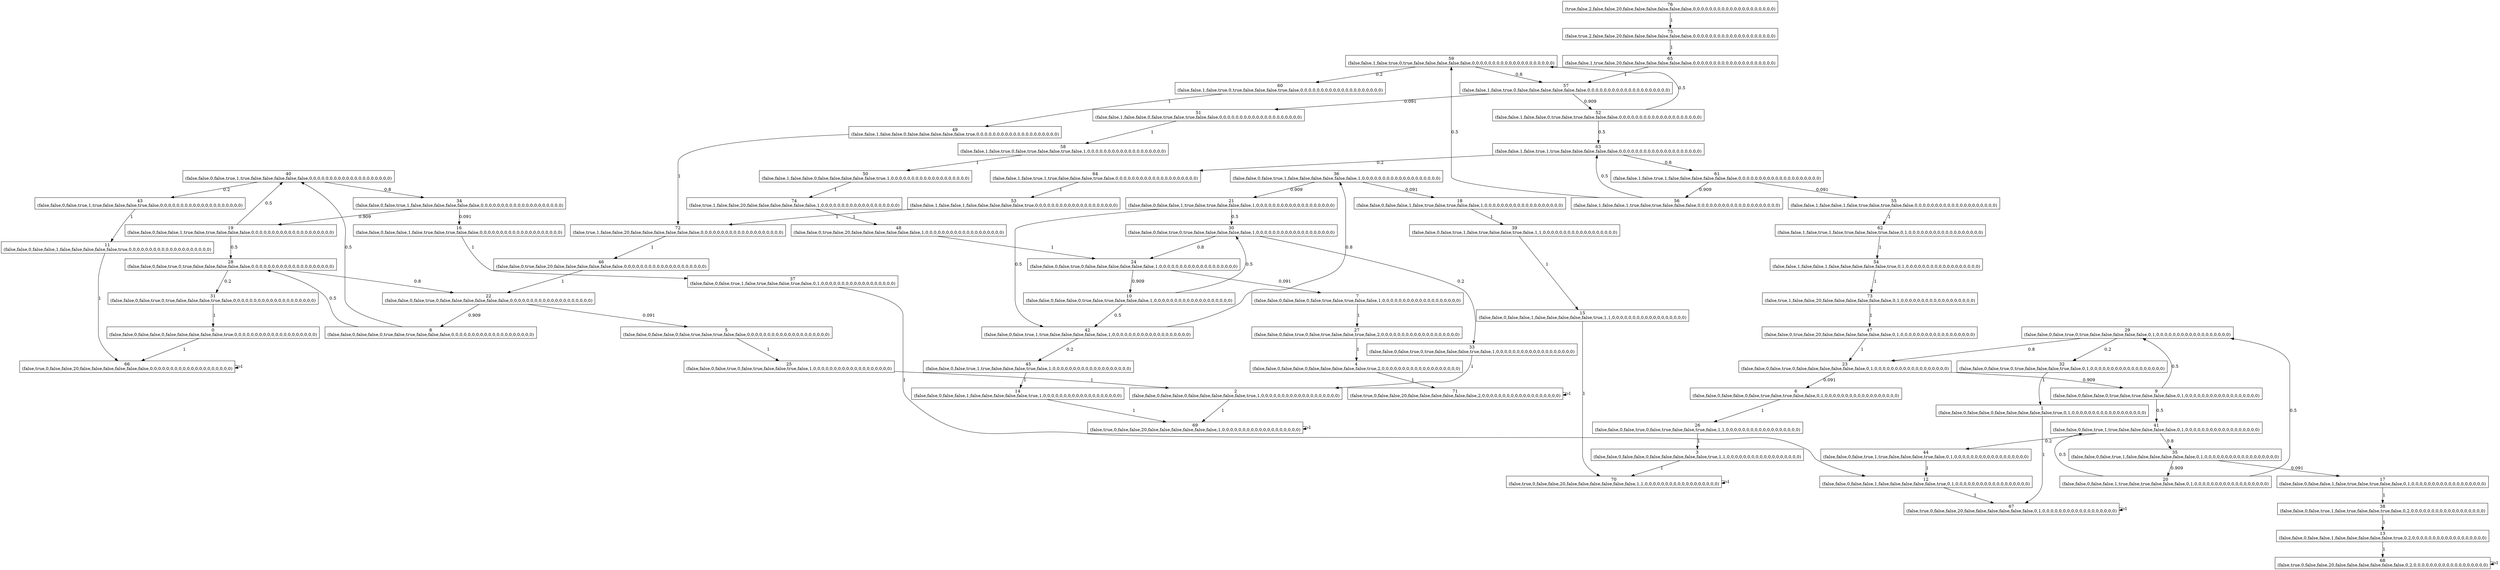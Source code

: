 digraph P {
node [shape=box];
0 -> 66 [ label="1" ];
1 -> 67 [ label="1" ];
2 -> 69 [ label="1" ];
3 -> 70 [ label="1" ];
4 -> 71 [ label="1" ];
5 -> 25 [ label="1" ];
6 -> 26 [ label="1" ];
7 -> 27 [ label="1" ];
8 -> 28 [ label="0.5" ];
8 -> 40 [ label="0.5" ];
9 -> 29 [ label="0.5" ];
9 -> 41 [ label="0.5" ];
10 -> 30 [ label="0.5" ];
10 -> 42 [ label="0.5" ];
11 -> 66 [ label="1" ];
12 -> 67 [ label="1" ];
13 -> 68 [ label="1" ];
14 -> 69 [ label="1" ];
15 -> 70 [ label="1" ];
16 -> 37 [ label="1" ];
17 -> 38 [ label="1" ];
18 -> 39 [ label="1" ];
19 -> 28 [ label="0.5" ];
19 -> 40 [ label="0.5" ];
20 -> 29 [ label="0.5" ];
20 -> 41 [ label="0.5" ];
21 -> 30 [ label="0.5" ];
21 -> 42 [ label="0.5" ];
22 -> 5 [ label="0.091" ];
22 -> 8 [ label="0.909" ];
23 -> 6 [ label="0.091" ];
23 -> 9 [ label="0.909" ];
24 -> 7 [ label="0.091" ];
24 -> 10 [ label="0.909" ];
25 -> 2 [ label="1" ];
26 -> 3 [ label="1" ];
27 -> 4 [ label="1" ];
28 -> 22 [ label="0.8" ];
28 -> 31 [ label="0.2" ];
29 -> 23 [ label="0.8" ];
29 -> 32 [ label="0.2" ];
30 -> 24 [ label="0.8" ];
30 -> 33 [ label="0.2" ];
31 -> 0 [ label="1" ];
32 -> 1 [ label="1" ];
33 -> 2 [ label="1" ];
34 -> 16 [ label="0.091" ];
34 -> 19 [ label="0.909" ];
35 -> 17 [ label="0.091" ];
35 -> 20 [ label="0.909" ];
36 -> 18 [ label="0.091" ];
36 -> 21 [ label="0.909" ];
37 -> 12 [ label="1" ];
38 -> 13 [ label="1" ];
39 -> 15 [ label="1" ];
40 -> 34 [ label="0.8" ];
40 -> 43 [ label="0.2" ];
41 -> 35 [ label="0.8" ];
41 -> 44 [ label="0.2" ];
42 -> 36 [ label="0.8" ];
42 -> 45 [ label="0.2" ];
43 -> 11 [ label="1" ];
44 -> 12 [ label="1" ];
45 -> 14 [ label="1" ];
46 -> 22 [ label="1" ];
47 -> 23 [ label="1" ];
48 -> 24 [ label="1" ];
49 -> 72 [ label="1" ];
50 -> 74 [ label="1" ];
51 -> 58 [ label="1" ];
52 -> 59 [ label="0.5" ];
52 -> 63 [ label="0.5" ];
53 -> 72 [ label="1" ];
54 -> 73 [ label="1" ];
55 -> 62 [ label="1" ];
56 -> 59 [ label="0.5" ];
56 -> 63 [ label="0.5" ];
57 -> 51 [ label="0.091" ];
57 -> 52 [ label="0.909" ];
58 -> 50 [ label="1" ];
59 -> 57 [ label="0.8" ];
59 -> 60 [ label="0.2" ];
60 -> 49 [ label="1" ];
61 -> 55 [ label="0.091" ];
61 -> 56 [ label="0.909" ];
62 -> 54 [ label="1" ];
63 -> 61 [ label="0.8" ];
63 -> 64 [ label="0.2" ];
64 -> 53 [ label="1" ];
65 -> 57 [ label="1" ];
66 -> 66 [ label="1" ];
67 -> 67 [ label="1" ];
68 -> 68 [ label="1" ];
69 -> 69 [ label="1" ];
70 -> 70 [ label="1" ];
71 -> 71 [ label="1" ];
72 -> 46 [ label="1" ];
73 -> 47 [ label="1" ];
74 -> 48 [ label="1" ];
75 -> 65 [ label="1" ];
76 -> 75 [ label="1" ];
0 [label="0\n(false,false,0,false,false,0,false,false,false,false,false,true,0,0,0,0,0,0,0,0,0,0,0,0,0,0,0,0,0,0,0,0)"];
1 [label="1\n(false,false,0,false,false,0,false,false,false,false,false,true,0,1,0,0,0,0,0,0,0,0,0,0,0,0,0,0,0,0,0,0)"];
2 [label="2\n(false,false,0,false,false,0,false,false,false,false,false,true,1,0,0,0,0,0,0,0,0,0,0,0,0,0,0,0,0,0,0,0)"];
3 [label="3\n(false,false,0,false,false,0,false,false,false,false,false,true,1,1,0,0,0,0,0,0,0,0,0,0,0,0,0,0,0,0,0,0)"];
4 [label="4\n(false,false,0,false,false,0,false,false,false,false,false,true,2,0,0,0,0,0,0,0,0,0,0,0,0,0,0,0,0,0,0,0)"];
5 [label="5\n(false,false,0,false,false,0,false,true,false,true,false,false,0,0,0,0,0,0,0,0,0,0,0,0,0,0,0,0,0,0,0,0)"];
6 [label="6\n(false,false,0,false,false,0,false,true,false,true,false,false,0,1,0,0,0,0,0,0,0,0,0,0,0,0,0,0,0,0,0,0)"];
7 [label="7\n(false,false,0,false,false,0,false,true,false,true,false,false,1,0,0,0,0,0,0,0,0,0,0,0,0,0,0,0,0,0,0,0)"];
8 [label="8\n(false,false,0,false,false,0,true,false,true,false,false,false,0,0,0,0,0,0,0,0,0,0,0,0,0,0,0,0,0,0,0,0)"];
9 [label="9\n(false,false,0,false,false,0,true,false,true,false,false,false,0,1,0,0,0,0,0,0,0,0,0,0,0,0,0,0,0,0,0,0)"];
10 [label="10\n(false,false,0,false,false,0,true,false,true,false,false,false,1,0,0,0,0,0,0,0,0,0,0,0,0,0,0,0,0,0,0,0)"];
11 [label="11\n(false,false,0,false,false,1,false,false,false,false,false,true,0,0,0,0,0,0,0,0,0,0,0,0,0,0,0,0,0,0,0,0)"];
12 [label="12\n(false,false,0,false,false,1,false,false,false,false,false,true,0,1,0,0,0,0,0,0,0,0,0,0,0,0,0,0,0,0,0,0)"];
13 [label="13\n(false,false,0,false,false,1,false,false,false,false,false,true,0,2,0,0,0,0,0,0,0,0,0,0,0,0,0,0,0,0,0,0)"];
14 [label="14\n(false,false,0,false,false,1,false,false,false,false,false,true,1,0,0,0,0,0,0,0,0,0,0,0,0,0,0,0,0,0,0,0)"];
15 [label="15\n(false,false,0,false,false,1,false,false,false,false,false,true,1,1,0,0,0,0,0,0,0,0,0,0,0,0,0,0,0,0,0,0)"];
16 [label="16\n(false,false,0,false,false,1,false,true,false,true,false,false,0,0,0,0,0,0,0,0,0,0,0,0,0,0,0,0,0,0,0,0)"];
17 [label="17\n(false,false,0,false,false,1,false,true,false,true,false,false,0,1,0,0,0,0,0,0,0,0,0,0,0,0,0,0,0,0,0,0)"];
18 [label="18\n(false,false,0,false,false,1,false,true,false,true,false,false,1,0,0,0,0,0,0,0,0,0,0,0,0,0,0,0,0,0,0,0)"];
19 [label="19\n(false,false,0,false,false,1,true,false,true,false,false,false,0,0,0,0,0,0,0,0,0,0,0,0,0,0,0,0,0,0,0,0)"];
20 [label="20\n(false,false,0,false,false,1,true,false,true,false,false,false,0,1,0,0,0,0,0,0,0,0,0,0,0,0,0,0,0,0,0,0)"];
21 [label="21\n(false,false,0,false,false,1,true,false,true,false,false,false,1,0,0,0,0,0,0,0,0,0,0,0,0,0,0,0,0,0,0,0)"];
22 [label="22\n(false,false,0,false,true,0,false,false,false,false,false,false,0,0,0,0,0,0,0,0,0,0,0,0,0,0,0,0,0,0,0,0)"];
23 [label="23\n(false,false,0,false,true,0,false,false,false,false,false,false,0,1,0,0,0,0,0,0,0,0,0,0,0,0,0,0,0,0,0,0)"];
24 [label="24\n(false,false,0,false,true,0,false,false,false,false,false,false,1,0,0,0,0,0,0,0,0,0,0,0,0,0,0,0,0,0,0,0)"];
25 [label="25\n(false,false,0,false,true,0,false,true,false,false,true,false,1,0,0,0,0,0,0,0,0,0,0,0,0,0,0,0,0,0,0,0)"];
26 [label="26\n(false,false,0,false,true,0,false,true,false,false,true,false,1,1,0,0,0,0,0,0,0,0,0,0,0,0,0,0,0,0,0,0)"];
27 [label="27\n(false,false,0,false,true,0,false,true,false,false,true,false,2,0,0,0,0,0,0,0,0,0,0,0,0,0,0,0,0,0,0,0)"];
28 [label="28\n(false,false,0,false,true,0,true,false,false,false,false,false,0,0,0,0,0,0,0,0,0,0,0,0,0,0,0,0,0,0,0,0)"];
29 [label="29\n(false,false,0,false,true,0,true,false,false,false,false,false,0,1,0,0,0,0,0,0,0,0,0,0,0,0,0,0,0,0,0,0)"];
30 [label="30\n(false,false,0,false,true,0,true,false,false,false,false,false,1,0,0,0,0,0,0,0,0,0,0,0,0,0,0,0,0,0,0,0)"];
31 [label="31\n(false,false,0,false,true,0,true,false,false,false,true,false,0,0,0,0,0,0,0,0,0,0,0,0,0,0,0,0,0,0,0,0)"];
32 [label="32\n(false,false,0,false,true,0,true,false,false,false,true,false,0,1,0,0,0,0,0,0,0,0,0,0,0,0,0,0,0,0,0,0)"];
33 [label="33\n(false,false,0,false,true,0,true,false,false,false,true,false,1,0,0,0,0,0,0,0,0,0,0,0,0,0,0,0,0,0,0,0)"];
34 [label="34\n(false,false,0,false,true,1,false,false,false,false,false,false,0,0,0,0,0,0,0,0,0,0,0,0,0,0,0,0,0,0,0,0)"];
35 [label="35\n(false,false,0,false,true,1,false,false,false,false,false,false,0,1,0,0,0,0,0,0,0,0,0,0,0,0,0,0,0,0,0,0)"];
36 [label="36\n(false,false,0,false,true,1,false,false,false,false,false,false,1,0,0,0,0,0,0,0,0,0,0,0,0,0,0,0,0,0,0,0)"];
37 [label="37\n(false,false,0,false,true,1,false,true,false,false,true,false,0,1,0,0,0,0,0,0,0,0,0,0,0,0,0,0,0,0,0,0)"];
38 [label="38\n(false,false,0,false,true,1,false,true,false,false,true,false,0,2,0,0,0,0,0,0,0,0,0,0,0,0,0,0,0,0,0,0)"];
39 [label="39\n(false,false,0,false,true,1,false,true,false,false,true,false,1,1,0,0,0,0,0,0,0,0,0,0,0,0,0,0,0,0,0,0)"];
40 [label="40\n(false,false,0,false,true,1,true,false,false,false,false,false,0,0,0,0,0,0,0,0,0,0,0,0,0,0,0,0,0,0,0,0)"];
41 [label="41\n(false,false,0,false,true,1,true,false,false,false,false,false,0,1,0,0,0,0,0,0,0,0,0,0,0,0,0,0,0,0,0,0)"];
42 [label="42\n(false,false,0,false,true,1,true,false,false,false,false,false,1,0,0,0,0,0,0,0,0,0,0,0,0,0,0,0,0,0,0,0)"];
43 [label="43\n(false,false,0,false,true,1,true,false,false,false,true,false,0,0,0,0,0,0,0,0,0,0,0,0,0,0,0,0,0,0,0,0)"];
44 [label="44\n(false,false,0,false,true,1,true,false,false,false,true,false,0,1,0,0,0,0,0,0,0,0,0,0,0,0,0,0,0,0,0,0)"];
45 [label="45\n(false,false,0,false,true,1,true,false,false,false,true,false,1,0,0,0,0,0,0,0,0,0,0,0,0,0,0,0,0,0,0,0)"];
46 [label="46\n(false,false,0,true,false,20,false,false,false,false,false,false,0,0,0,0,0,0,0,0,0,0,0,0,0,0,0,0,0,0,0,0)"];
47 [label="47\n(false,false,0,true,false,20,false,false,false,false,false,false,0,1,0,0,0,0,0,0,0,0,0,0,0,0,0,0,0,0,0,0)"];
48 [label="48\n(false,false,0,true,false,20,false,false,false,false,false,false,1,0,0,0,0,0,0,0,0,0,0,0,0,0,0,0,0,0,0,0)"];
49 [label="49\n(false,false,1,false,false,0,false,false,false,false,false,true,0,0,0,0,0,0,0,0,0,0,0,0,0,0,0,0,0,0,0,0)"];
50 [label="50\n(false,false,1,false,false,0,false,false,false,false,false,true,1,0,0,0,0,0,0,0,0,0,0,0,0,0,0,0,0,0,0,0)"];
51 [label="51\n(false,false,1,false,false,0,false,true,false,true,false,false,0,0,0,0,0,0,0,0,0,0,0,0,0,0,0,0,0,0,0,0)"];
52 [label="52\n(false,false,1,false,false,0,true,false,true,false,false,false,0,0,0,0,0,0,0,0,0,0,0,0,0,0,0,0,0,0,0,0)"];
53 [label="53\n(false,false,1,false,false,1,false,false,false,false,false,true,0,0,0,0,0,0,0,0,0,0,0,0,0,0,0,0,0,0,0,0)"];
54 [label="54\n(false,false,1,false,false,1,false,false,false,false,false,true,0,1,0,0,0,0,0,0,0,0,0,0,0,0,0,0,0,0,0,0)"];
55 [label="55\n(false,false,1,false,false,1,false,true,false,true,false,false,0,0,0,0,0,0,0,0,0,0,0,0,0,0,0,0,0,0,0,0)"];
56 [label="56\n(false,false,1,false,false,1,true,false,true,false,false,false,0,0,0,0,0,0,0,0,0,0,0,0,0,0,0,0,0,0,0,0)"];
57 [label="57\n(false,false,1,false,true,0,false,false,false,false,false,false,0,0,0,0,0,0,0,0,0,0,0,0,0,0,0,0,0,0,0,0)"];
58 [label="58\n(false,false,1,false,true,0,false,true,false,false,true,false,1,0,0,0,0,0,0,0,0,0,0,0,0,0,0,0,0,0,0,0)"];
59 [label="59\n(false,false,1,false,true,0,true,false,false,false,false,false,0,0,0,0,0,0,0,0,0,0,0,0,0,0,0,0,0,0,0,0)"];
60 [label="60\n(false,false,1,false,true,0,true,false,false,false,true,false,0,0,0,0,0,0,0,0,0,0,0,0,0,0,0,0,0,0,0,0)"];
61 [label="61\n(false,false,1,false,true,1,false,false,false,false,false,false,0,0,0,0,0,0,0,0,0,0,0,0,0,0,0,0,0,0,0,0)"];
62 [label="62\n(false,false,1,false,true,1,false,true,false,false,true,false,0,1,0,0,0,0,0,0,0,0,0,0,0,0,0,0,0,0,0,0)"];
63 [label="63\n(false,false,1,false,true,1,true,false,false,false,false,false,0,0,0,0,0,0,0,0,0,0,0,0,0,0,0,0,0,0,0,0)"];
64 [label="64\n(false,false,1,false,true,1,true,false,false,false,true,false,0,0,0,0,0,0,0,0,0,0,0,0,0,0,0,0,0,0,0,0)"];
65 [label="65\n(false,false,1,true,false,20,false,false,false,false,false,false,0,0,0,0,0,0,0,0,0,0,0,0,0,0,0,0,0,0,0,0)"];
66 [label="66\n(false,true,0,false,false,20,false,false,false,false,false,false,0,0,0,0,0,0,0,0,0,0,0,0,0,0,0,0,0,0,0,0)"];
67 [label="67\n(false,true,0,false,false,20,false,false,false,false,false,false,0,1,0,0,0,0,0,0,0,0,0,0,0,0,0,0,0,0,0,0)"];
68 [label="68\n(false,true,0,false,false,20,false,false,false,false,false,false,0,2,0,0,0,0,0,0,0,0,0,0,0,0,0,0,0,0,0,0)"];
69 [label="69\n(false,true,0,false,false,20,false,false,false,false,false,false,1,0,0,0,0,0,0,0,0,0,0,0,0,0,0,0,0,0,0,0)"];
70 [label="70\n(false,true,0,false,false,20,false,false,false,false,false,false,1,1,0,0,0,0,0,0,0,0,0,0,0,0,0,0,0,0,0,0)"];
71 [label="71\n(false,true,0,false,false,20,false,false,false,false,false,false,2,0,0,0,0,0,0,0,0,0,0,0,0,0,0,0,0,0,0,0)"];
72 [label="72\n(false,true,1,false,false,20,false,false,false,false,false,false,0,0,0,0,0,0,0,0,0,0,0,0,0,0,0,0,0,0,0,0)"];
73 [label="73\n(false,true,1,false,false,20,false,false,false,false,false,false,0,1,0,0,0,0,0,0,0,0,0,0,0,0,0,0,0,0,0,0)"];
74 [label="74\n(false,true,1,false,false,20,false,false,false,false,false,false,1,0,0,0,0,0,0,0,0,0,0,0,0,0,0,0,0,0,0,0)"];
75 [label="75\n(false,true,2,false,false,20,false,false,false,false,false,false,0,0,0,0,0,0,0,0,0,0,0,0,0,0,0,0,0,0,0,0)"];
76 [label="76\n(true,false,2,false,false,20,false,false,false,false,false,false,0,0,0,0,0,0,0,0,0,0,0,0,0,0,0,0,0,0,0,0)"];
}
